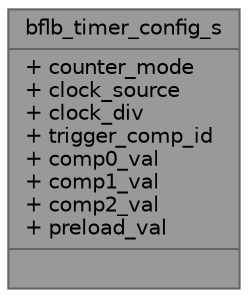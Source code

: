 digraph "bflb_timer_config_s"
{
 // LATEX_PDF_SIZE
  bgcolor="transparent";
  edge [fontname=Helvetica,fontsize=10,labelfontname=Helvetica,labelfontsize=10];
  node [fontname=Helvetica,fontsize=10,shape=box,height=0.2,width=0.4];
  Node1 [shape=record,label="{bflb_timer_config_s\n|+ counter_mode\l+ clock_source\l+ clock_div\l+ trigger_comp_id\l+ comp0_val\l+ comp1_val\l+ comp2_val\l+ preload_val\l|}",height=0.2,width=0.4,color="gray40", fillcolor="grey60", style="filled", fontcolor="black",tooltip="TIMER configuration structure"];
}
